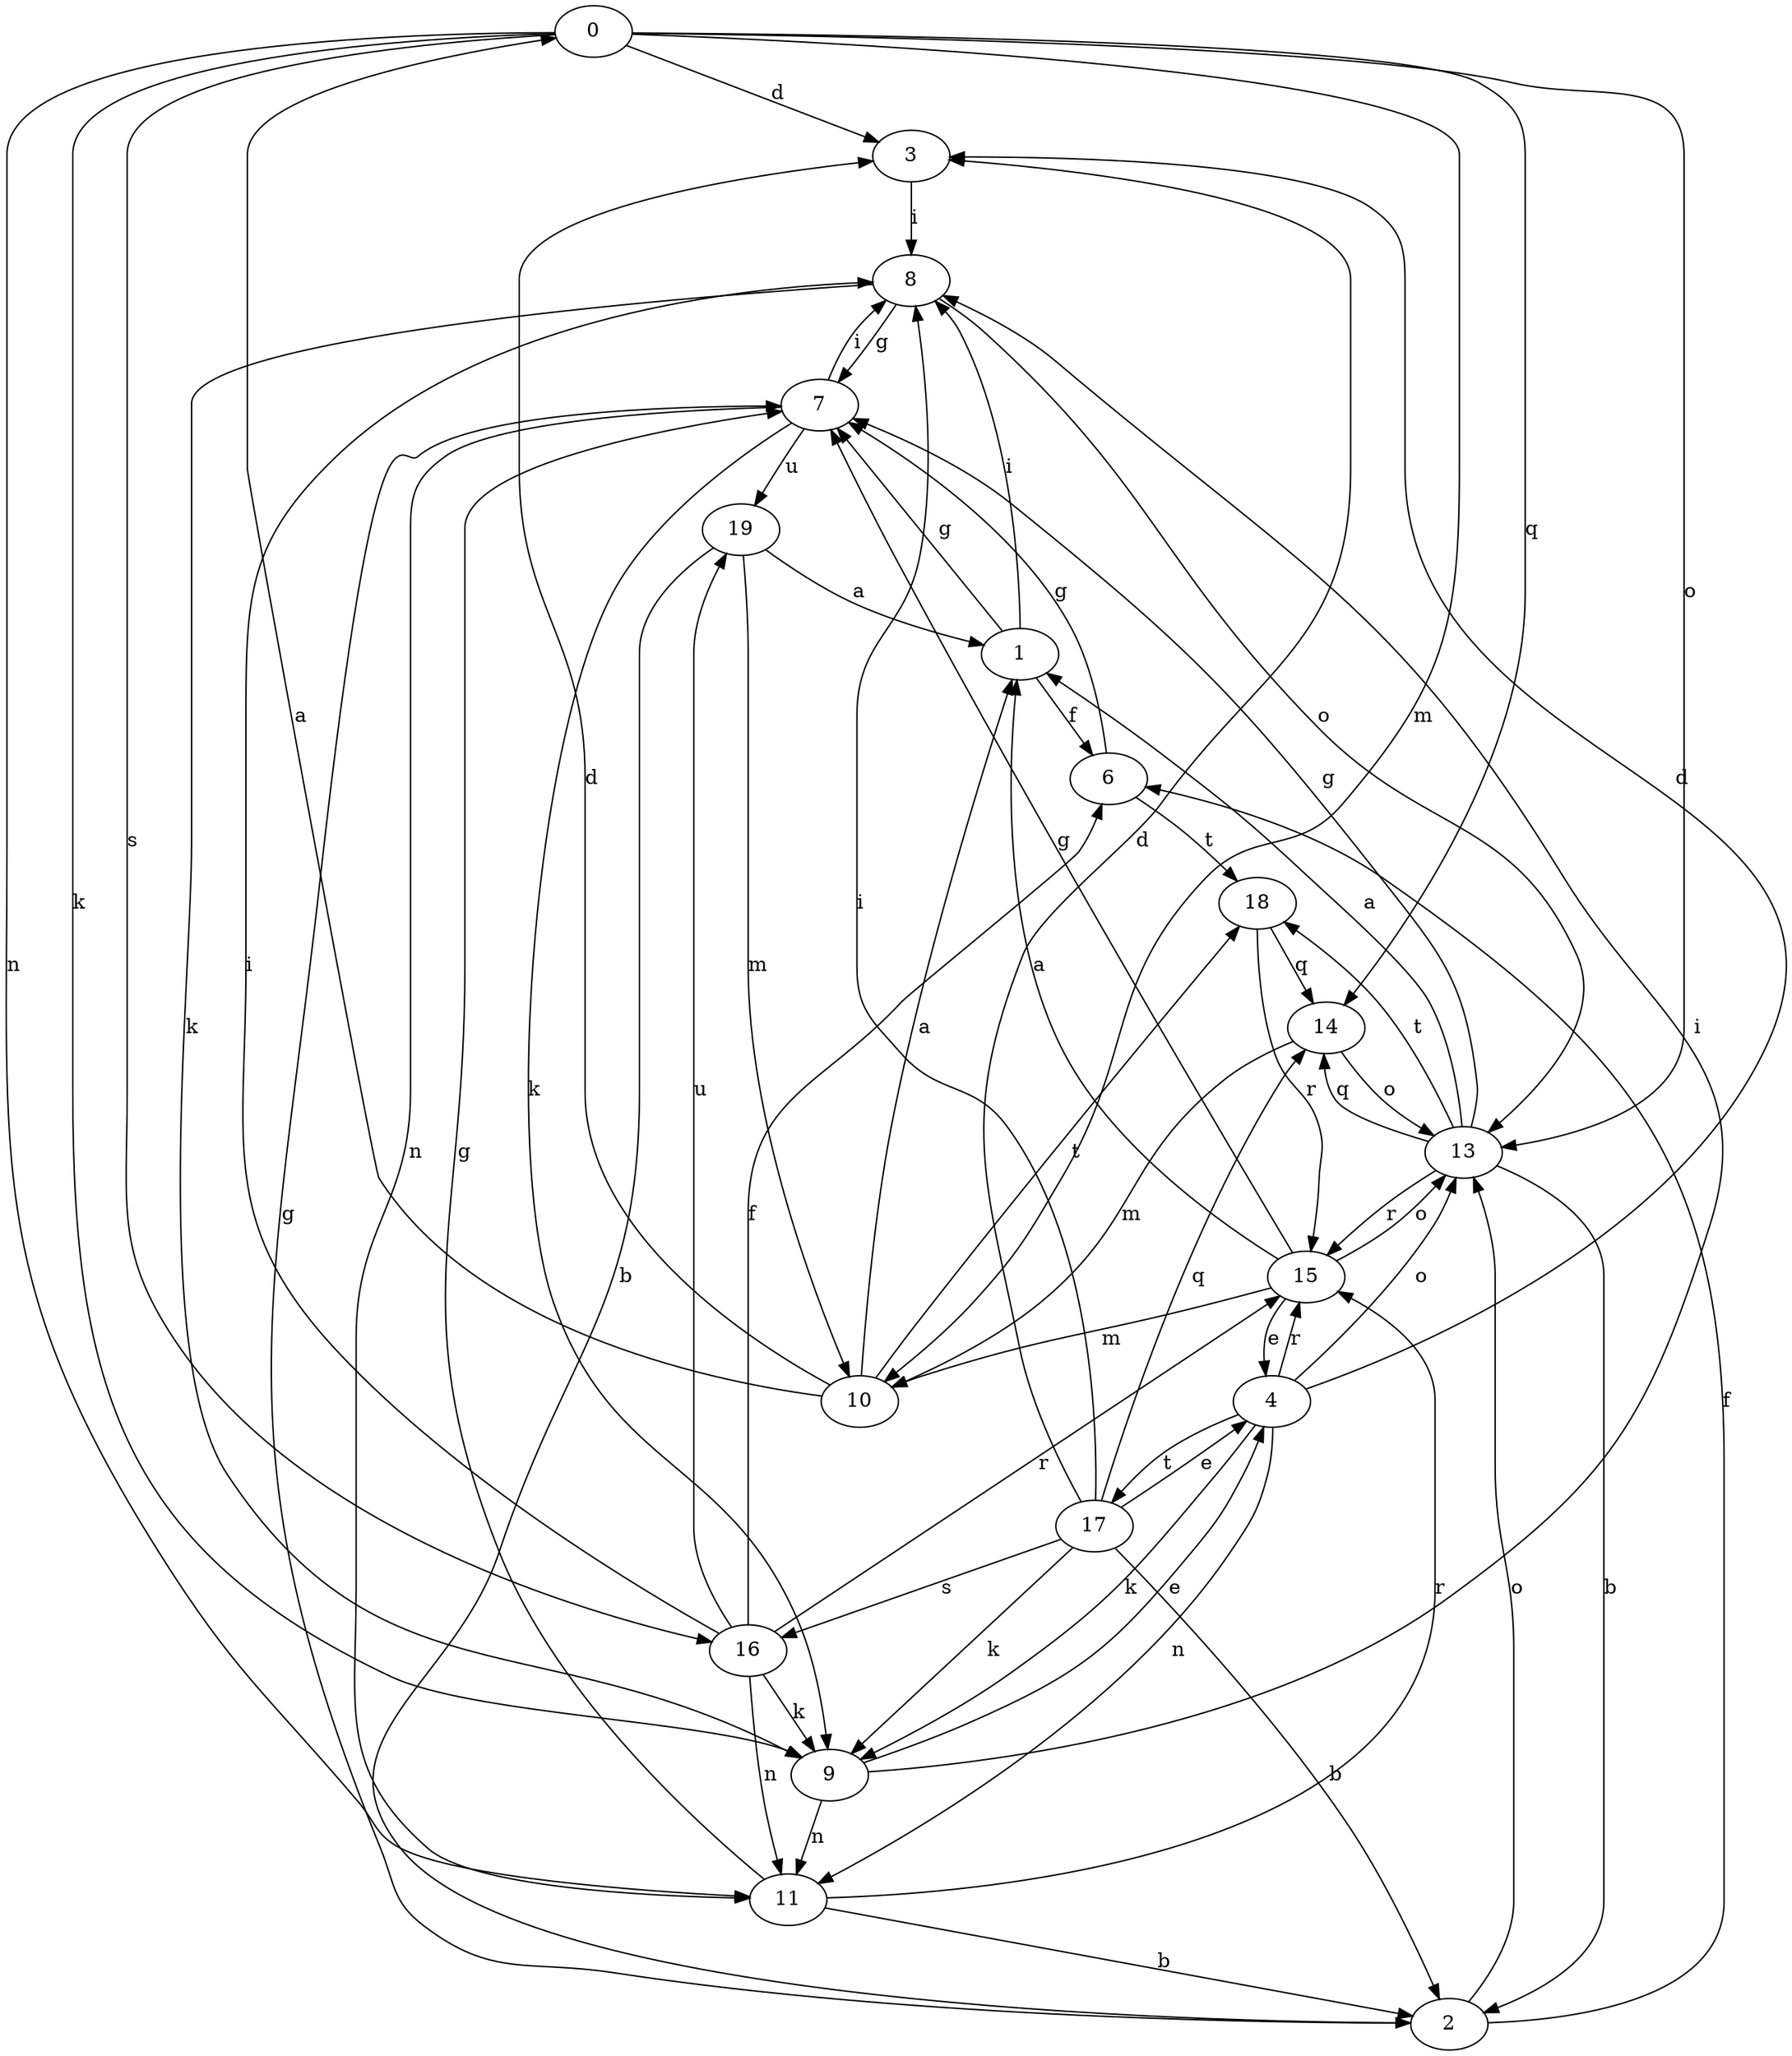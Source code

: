 strict digraph  {
0;
1;
2;
3;
4;
6;
7;
8;
9;
10;
11;
13;
14;
15;
16;
17;
18;
19;
0 -> 3  [label=d];
0 -> 9  [label=k];
0 -> 10  [label=m];
0 -> 11  [label=n];
0 -> 13  [label=o];
0 -> 14  [label=q];
0 -> 16  [label=s];
1 -> 6  [label=f];
1 -> 7  [label=g];
1 -> 8  [label=i];
2 -> 6  [label=f];
2 -> 7  [label=g];
2 -> 13  [label=o];
3 -> 8  [label=i];
4 -> 3  [label=d];
4 -> 9  [label=k];
4 -> 11  [label=n];
4 -> 13  [label=o];
4 -> 15  [label=r];
4 -> 17  [label=t];
6 -> 7  [label=g];
6 -> 18  [label=t];
7 -> 8  [label=i];
7 -> 9  [label=k];
7 -> 11  [label=n];
7 -> 19  [label=u];
8 -> 7  [label=g];
8 -> 9  [label=k];
8 -> 13  [label=o];
9 -> 4  [label=e];
9 -> 8  [label=i];
9 -> 11  [label=n];
10 -> 0  [label=a];
10 -> 1  [label=a];
10 -> 3  [label=d];
10 -> 18  [label=t];
11 -> 2  [label=b];
11 -> 7  [label=g];
11 -> 15  [label=r];
13 -> 1  [label=a];
13 -> 2  [label=b];
13 -> 7  [label=g];
13 -> 14  [label=q];
13 -> 15  [label=r];
13 -> 18  [label=t];
14 -> 10  [label=m];
14 -> 13  [label=o];
15 -> 1  [label=a];
15 -> 4  [label=e];
15 -> 7  [label=g];
15 -> 10  [label=m];
15 -> 13  [label=o];
16 -> 6  [label=f];
16 -> 8  [label=i];
16 -> 9  [label=k];
16 -> 11  [label=n];
16 -> 15  [label=r];
16 -> 19  [label=u];
17 -> 2  [label=b];
17 -> 3  [label=d];
17 -> 4  [label=e];
17 -> 8  [label=i];
17 -> 9  [label=k];
17 -> 14  [label=q];
17 -> 16  [label=s];
18 -> 14  [label=q];
18 -> 15  [label=r];
19 -> 1  [label=a];
19 -> 2  [label=b];
19 -> 10  [label=m];
}
